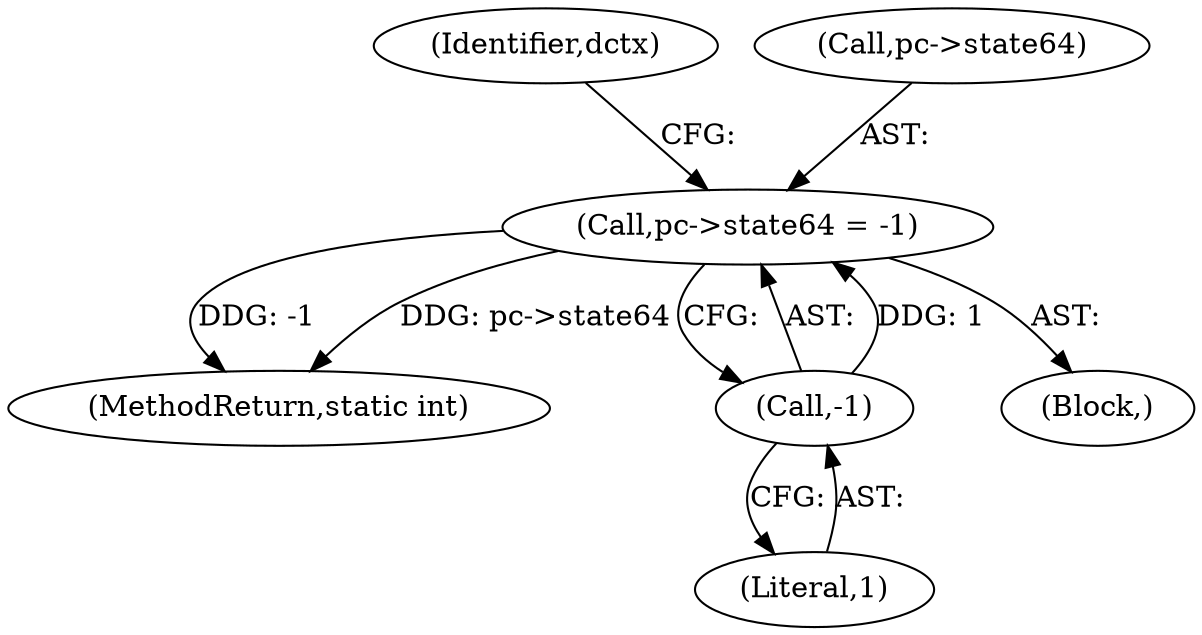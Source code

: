 digraph "0_FFmpeg_31c1c0b46a7021802c3d1d18039fca30dba5a14e@pointer" {
"1000340" [label="(Call,pc->state64 = -1)"];
"1000344" [label="(Call,-1)"];
"1000340" [label="(Call,pc->state64 = -1)"];
"1000344" [label="(Call,-1)"];
"1000348" [label="(Identifier,dctx)"];
"1000454" [label="(MethodReturn,static int)"];
"1000341" [label="(Call,pc->state64)"];
"1000345" [label="(Literal,1)"];
"1000328" [label="(Block,)"];
"1000340" -> "1000328"  [label="AST: "];
"1000340" -> "1000344"  [label="CFG: "];
"1000341" -> "1000340"  [label="AST: "];
"1000344" -> "1000340"  [label="AST: "];
"1000348" -> "1000340"  [label="CFG: "];
"1000340" -> "1000454"  [label="DDG: -1"];
"1000340" -> "1000454"  [label="DDG: pc->state64"];
"1000344" -> "1000340"  [label="DDG: 1"];
"1000344" -> "1000345"  [label="CFG: "];
"1000345" -> "1000344"  [label="AST: "];
}
